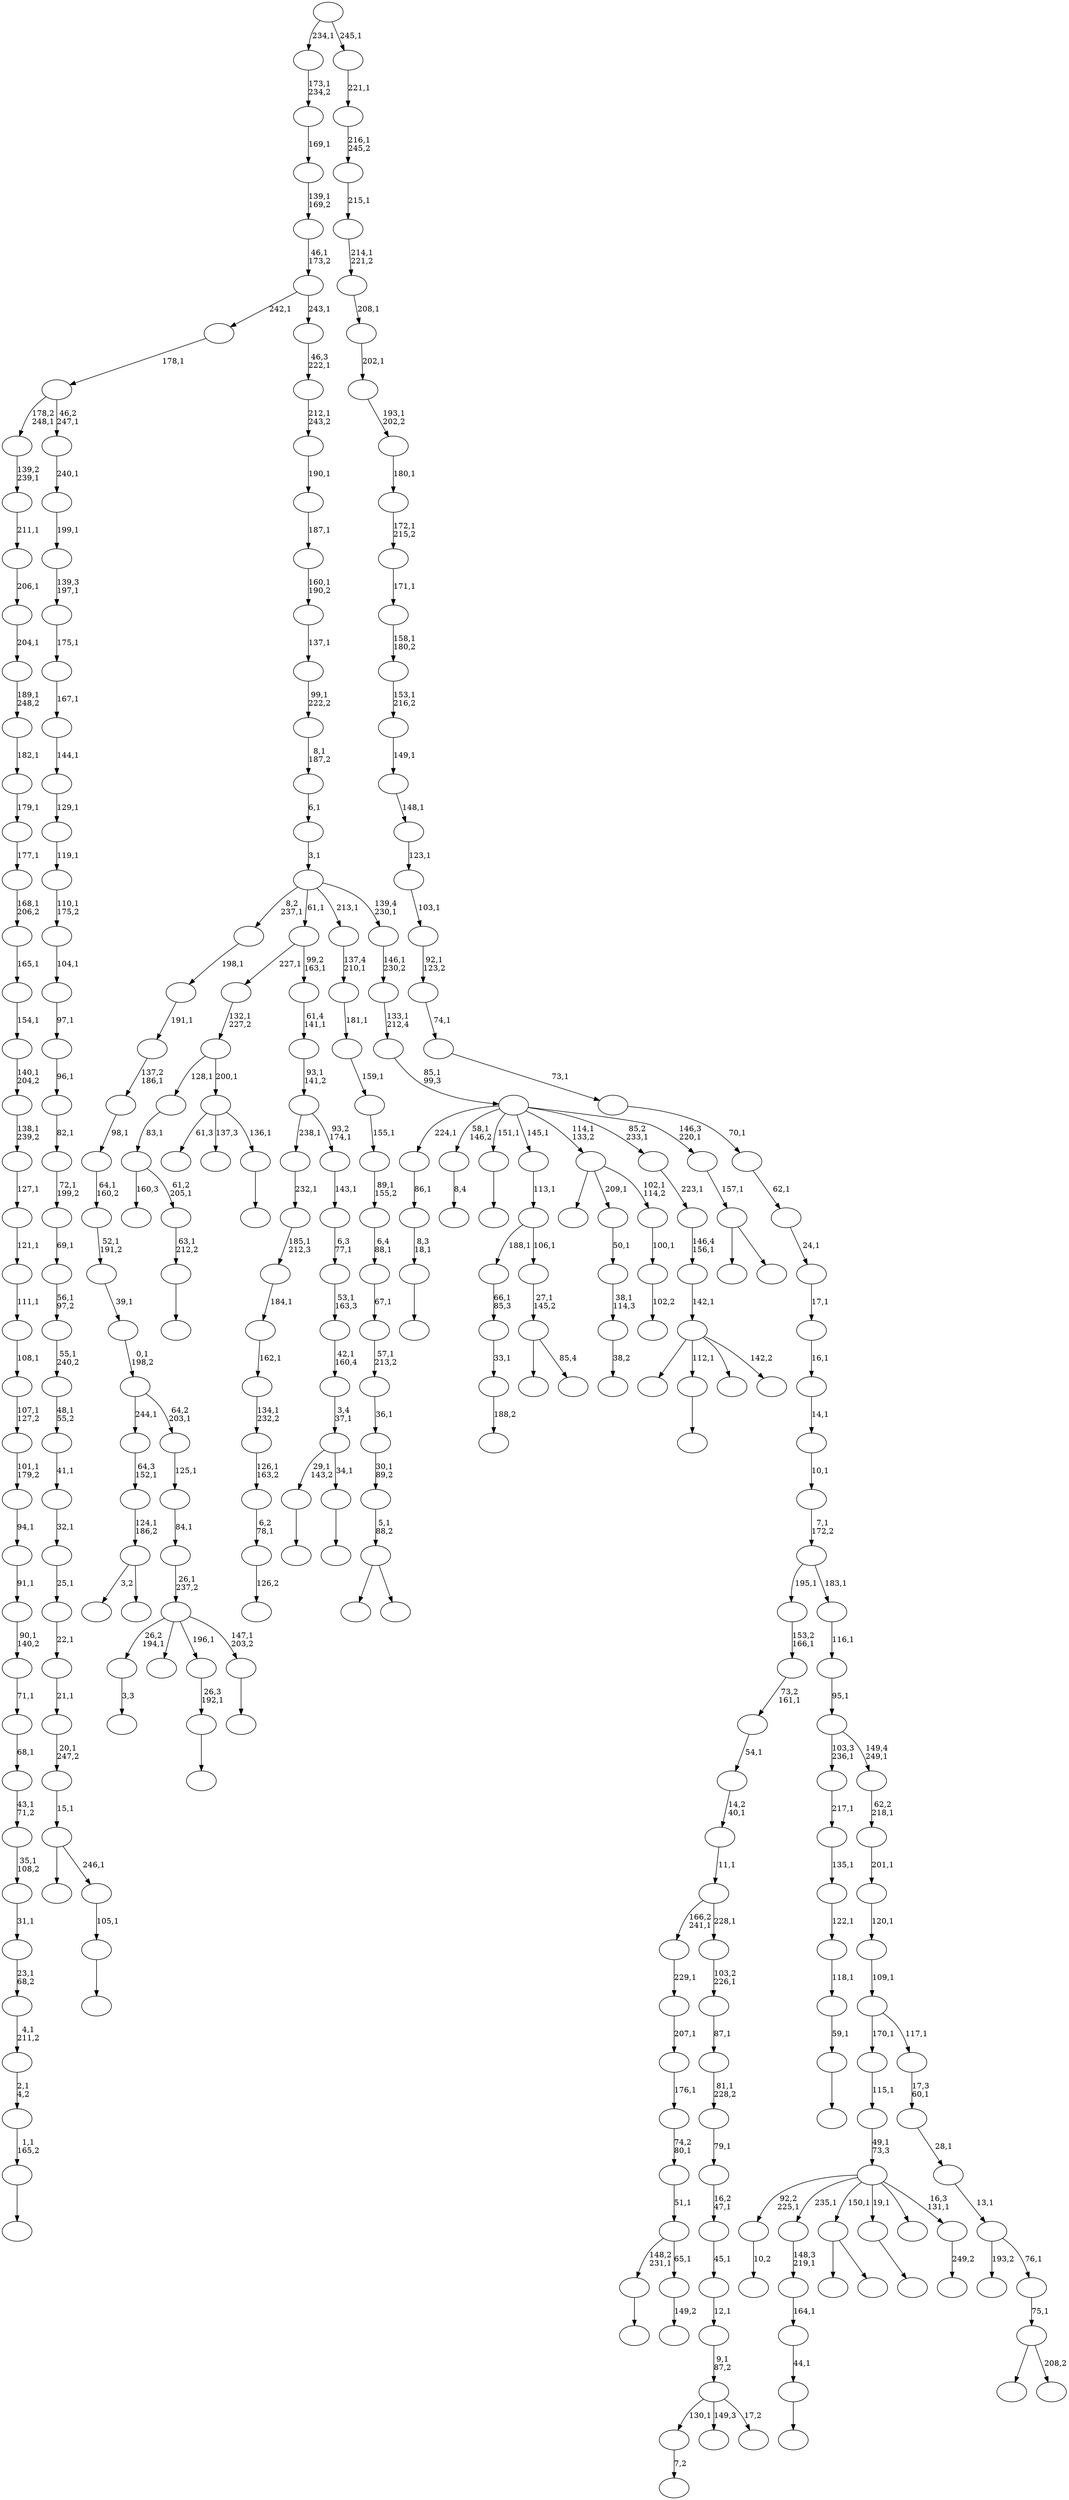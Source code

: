 digraph T {
	300 [label=""]
	299 [label=""]
	298 [label=""]
	297 [label=""]
	296 [label=""]
	295 [label=""]
	294 [label=""]
	293 [label=""]
	292 [label=""]
	291 [label=""]
	290 [label=""]
	289 [label=""]
	288 [label=""]
	287 [label=""]
	286 [label=""]
	285 [label=""]
	284 [label=""]
	283 [label=""]
	282 [label=""]
	281 [label=""]
	280 [label=""]
	279 [label=""]
	278 [label=""]
	277 [label=""]
	276 [label=""]
	275 [label=""]
	274 [label=""]
	273 [label=""]
	272 [label=""]
	271 [label=""]
	270 [label=""]
	269 [label=""]
	268 [label=""]
	267 [label=""]
	266 [label=""]
	265 [label=""]
	264 [label=""]
	263 [label=""]
	262 [label=""]
	261 [label=""]
	260 [label=""]
	259 [label=""]
	258 [label=""]
	257 [label=""]
	256 [label=""]
	255 [label=""]
	254 [label=""]
	253 [label=""]
	252 [label=""]
	251 [label=""]
	250 [label=""]
	249 [label=""]
	248 [label=""]
	247 [label=""]
	246 [label=""]
	245 [label=""]
	244 [label=""]
	243 [label=""]
	242 [label=""]
	241 [label=""]
	240 [label=""]
	239 [label=""]
	238 [label=""]
	237 [label=""]
	236 [label=""]
	235 [label=""]
	234 [label=""]
	233 [label=""]
	232 [label=""]
	231 [label=""]
	230 [label=""]
	229 [label=""]
	228 [label=""]
	227 [label=""]
	226 [label=""]
	225 [label=""]
	224 [label=""]
	223 [label=""]
	222 [label=""]
	221 [label=""]
	220 [label=""]
	219 [label=""]
	218 [label=""]
	217 [label=""]
	216 [label=""]
	215 [label=""]
	214 [label=""]
	213 [label=""]
	212 [label=""]
	211 [label=""]
	210 [label=""]
	209 [label=""]
	208 [label=""]
	207 [label=""]
	206 [label=""]
	205 [label=""]
	204 [label=""]
	203 [label=""]
	202 [label=""]
	201 [label=""]
	200 [label=""]
	199 [label=""]
	198 [label=""]
	197 [label=""]
	196 [label=""]
	195 [label=""]
	194 [label=""]
	193 [label=""]
	192 [label=""]
	191 [label=""]
	190 [label=""]
	189 [label=""]
	188 [label=""]
	187 [label=""]
	186 [label=""]
	185 [label=""]
	184 [label=""]
	183 [label=""]
	182 [label=""]
	181 [label=""]
	180 [label=""]
	179 [label=""]
	178 [label=""]
	177 [label=""]
	176 [label=""]
	175 [label=""]
	174 [label=""]
	173 [label=""]
	172 [label=""]
	171 [label=""]
	170 [label=""]
	169 [label=""]
	168 [label=""]
	167 [label=""]
	166 [label=""]
	165 [label=""]
	164 [label=""]
	163 [label=""]
	162 [label=""]
	161 [label=""]
	160 [label=""]
	159 [label=""]
	158 [label=""]
	157 [label=""]
	156 [label=""]
	155 [label=""]
	154 [label=""]
	153 [label=""]
	152 [label=""]
	151 [label=""]
	150 [label=""]
	149 [label=""]
	148 [label=""]
	147 [label=""]
	146 [label=""]
	145 [label=""]
	144 [label=""]
	143 [label=""]
	142 [label=""]
	141 [label=""]
	140 [label=""]
	139 [label=""]
	138 [label=""]
	137 [label=""]
	136 [label=""]
	135 [label=""]
	134 [label=""]
	133 [label=""]
	132 [label=""]
	131 [label=""]
	130 [label=""]
	129 [label=""]
	128 [label=""]
	127 [label=""]
	126 [label=""]
	125 [label=""]
	124 [label=""]
	123 [label=""]
	122 [label=""]
	121 [label=""]
	120 [label=""]
	119 [label=""]
	118 [label=""]
	117 [label=""]
	116 [label=""]
	115 [label=""]
	114 [label=""]
	113 [label=""]
	112 [label=""]
	111 [label=""]
	110 [label=""]
	109 [label=""]
	108 [label=""]
	107 [label=""]
	106 [label=""]
	105 [label=""]
	104 [label=""]
	103 [label=""]
	102 [label=""]
	101 [label=""]
	100 [label=""]
	99 [label=""]
	98 [label=""]
	97 [label=""]
	96 [label=""]
	95 [label=""]
	94 [label=""]
	93 [label=""]
	92 [label=""]
	91 [label=""]
	90 [label=""]
	89 [label=""]
	88 [label=""]
	87 [label=""]
	86 [label=""]
	85 [label=""]
	84 [label=""]
	83 [label=""]
	82 [label=""]
	81 [label=""]
	80 [label=""]
	79 [label=""]
	78 [label=""]
	77 [label=""]
	76 [label=""]
	75 [label=""]
	74 [label=""]
	73 [label=""]
	72 [label=""]
	71 [label=""]
	70 [label=""]
	69 [label=""]
	68 [label=""]
	67 [label=""]
	66 [label=""]
	65 [label=""]
	64 [label=""]
	63 [label=""]
	62 [label=""]
	61 [label=""]
	60 [label=""]
	59 [label=""]
	58 [label=""]
	57 [label=""]
	56 [label=""]
	55 [label=""]
	54 [label=""]
	53 [label=""]
	52 [label=""]
	51 [label=""]
	50 [label=""]
	49 [label=""]
	48 [label=""]
	47 [label=""]
	46 [label=""]
	45 [label=""]
	44 [label=""]
	43 [label=""]
	42 [label=""]
	41 [label=""]
	40 [label=""]
	39 [label=""]
	38 [label=""]
	37 [label=""]
	36 [label=""]
	35 [label=""]
	34 [label=""]
	33 [label=""]
	32 [label=""]
	31 [label=""]
	30 [label=""]
	29 [label=""]
	28 [label=""]
	27 [label=""]
	26 [label=""]
	25 [label=""]
	24 [label=""]
	23 [label=""]
	22 [label=""]
	21 [label=""]
	20 [label=""]
	19 [label=""]
	18 [label=""]
	17 [label=""]
	16 [label=""]
	15 [label=""]
	14 [label=""]
	13 [label=""]
	12 [label=""]
	11 [label=""]
	10 [label=""]
	9 [label=""]
	8 [label=""]
	7 [label=""]
	6 [label=""]
	5 [label=""]
	4 [label=""]
	3 [label=""]
	2 [label=""]
	1 [label=""]
	0 [label=""]
	296 -> 297 [label="7,2"]
	294 -> 295 [label="10,2"]
	292 -> 293 [label=""]
	291 -> 292 [label="1,1\n165,2"]
	290 -> 291 [label="2,1\n4,2"]
	289 -> 290 [label="4,1\n211,2"]
	288 -> 289 [label="23,1\n68,2"]
	287 -> 288 [label="31,1"]
	286 -> 287 [label="35,1\n108,2"]
	285 -> 286 [label="43,1\n71,2"]
	284 -> 285 [label="68,1"]
	283 -> 284 [label="71,1"]
	282 -> 283 [label="90,1\n140,2"]
	281 -> 282 [label="91,1"]
	280 -> 281 [label="94,1"]
	279 -> 280 [label="101,1\n179,2"]
	278 -> 279 [label="107,1\n127,2"]
	277 -> 278 [label="108,1"]
	276 -> 277 [label="111,1"]
	275 -> 276 [label="121,1"]
	274 -> 275 [label="127,1"]
	273 -> 274 [label="138,1\n239,2"]
	272 -> 273 [label="140,1\n204,2"]
	271 -> 272 [label="154,1"]
	270 -> 271 [label="165,1"]
	269 -> 270 [label="168,1\n206,2"]
	268 -> 269 [label="177,1"]
	267 -> 268 [label="179,1"]
	266 -> 267 [label="182,1"]
	265 -> 266 [label="189,1\n248,2"]
	264 -> 265 [label="204,1"]
	263 -> 264 [label="206,1"]
	262 -> 263 [label="211,1"]
	261 -> 262 [label="139,2\n239,1"]
	257 -> 258 [label=""]
	255 -> 256 [label="126,2"]
	254 -> 255 [label="6,2\n78,1"]
	253 -> 254 [label="126,1\n163,2"]
	252 -> 253 [label="134,1\n232,2"]
	251 -> 252 [label="162,1"]
	250 -> 251 [label="184,1"]
	249 -> 250 [label="185,1\n212,3"]
	248 -> 249 [label="232,1"]
	245 -> 246 [label=""]
	244 -> 245 [label="8,3\n18,1"]
	243 -> 244 [label="86,1"]
	240 -> 241 [label="8,4"]
	237 -> 238 [label="188,2"]
	236 -> 237 [label="33,1"]
	235 -> 236 [label="66,1\n85,3"]
	233 -> 234 [label="3,3"]
	230 -> 231 [label=""]
	229 -> 230 [label="63,1\n212,2"]
	228 -> 299 [label="160,3"]
	228 -> 229 [label="61,2\n205,1"]
	227 -> 228 [label="83,1"]
	223 -> 224 [label=""]
	222 -> 300 [label="61,3"]
	222 -> 239 [label="137,3"]
	222 -> 223 [label="136,1"]
	221 -> 227 [label="128,1"]
	221 -> 222 [label="200,1"]
	220 -> 221 [label="132,1\n227,2"]
	218 -> 219 [label="149,2"]
	217 -> 257 [label="148,2\n231,1"]
	217 -> 218 [label="65,1"]
	216 -> 217 [label="51,1"]
	215 -> 216 [label="74,2\n80,1"]
	214 -> 215 [label="176,1"]
	213 -> 214 [label="207,1"]
	212 -> 213 [label="229,1"]
	210 -> 211 [label=""]
	208 -> 209 [label=""]
	206 -> 207 [label=""]
	205 -> 206 [label="44,1"]
	204 -> 205 [label="164,1"]
	203 -> 204 [label="148,3\n219,1"]
	200 -> 201 [label=""]
	199 -> 200 [label="26,3\n192,1"]
	197 -> 198 [label=""]
	196 -> 197 [label="59,1"]
	195 -> 196 [label="118,1"]
	194 -> 195 [label="122,1"]
	193 -> 194 [label="135,1"]
	192 -> 193 [label="217,1"]
	188 -> 189 [label=""]
	186 -> 225 [label="3,2"]
	186 -> 187 [label=""]
	185 -> 186 [label="124,1\n186,2"]
	184 -> 185 [label="64,3\n152,1"]
	182 -> 183 [label="38,2"]
	181 -> 182 [label="38,1\n114,3"]
	180 -> 181 [label="50,1"]
	178 -> 179 [label=""]
	177 -> 233 [label="26,2\n194,1"]
	177 -> 232 [label=""]
	177 -> 199 [label="196,1"]
	177 -> 178 [label="147,1\n203,2"]
	176 -> 177 [label="26,1\n237,2"]
	175 -> 176 [label="84,1"]
	174 -> 175 [label="125,1"]
	173 -> 184 [label="244,1"]
	173 -> 174 [label="64,2\n203,1"]
	172 -> 173 [label="0,1\n198,2"]
	171 -> 172 [label="39,1"]
	170 -> 171 [label="52,1\n191,2"]
	169 -> 170 [label="64,1\n160,2"]
	168 -> 169 [label="98,1"]
	167 -> 168 [label="137,2\n186,1"]
	166 -> 167 [label="191,1"]
	165 -> 166 [label="198,1"]
	163 -> 226 [label=""]
	163 -> 164 [label="85,4"]
	162 -> 163 [label="27,1\n145,2"]
	161 -> 235 [label="188,1"]
	161 -> 162 [label="106,1"]
	160 -> 161 [label="113,1"]
	158 -> 296 [label="130,1"]
	158 -> 260 [label="149,3"]
	158 -> 159 [label="17,2"]
	157 -> 158 [label="9,1\n87,2"]
	156 -> 157 [label="12,1"]
	155 -> 156 [label="45,1"]
	154 -> 155 [label="16,2\n47,1"]
	153 -> 154 [label="79,1"]
	152 -> 153 [label="81,1\n228,2"]
	151 -> 152 [label="87,1"]
	150 -> 151 [label="103,2\n226,1"]
	149 -> 212 [label="166,2\n241,1"]
	149 -> 150 [label="228,1"]
	148 -> 149 [label="11,1"]
	147 -> 148 [label="14,2\n40,1"]
	146 -> 147 [label="54,1"]
	145 -> 146 [label="73,2\n161,1"]
	144 -> 145 [label="153,2\n166,1"]
	142 -> 143 [label=""]
	141 -> 142 [label="105,1"]
	140 -> 191 [label=""]
	140 -> 141 [label="246,1"]
	139 -> 140 [label="15,1"]
	138 -> 139 [label="20,1\n247,2"]
	137 -> 138 [label="21,1"]
	136 -> 137 [label="22,1"]
	135 -> 136 [label="25,1"]
	134 -> 135 [label="32,1"]
	133 -> 134 [label="41,1"]
	132 -> 133 [label="48,1\n55,2"]
	131 -> 132 [label="55,1\n240,2"]
	130 -> 131 [label="56,1\n97,2"]
	129 -> 130 [label="69,1"]
	128 -> 129 [label="72,1\n199,2"]
	127 -> 128 [label="82,1"]
	126 -> 127 [label="96,1"]
	125 -> 126 [label="97,1"]
	124 -> 125 [label="104,1"]
	123 -> 124 [label="110,1\n175,2"]
	122 -> 123 [label="119,1"]
	121 -> 122 [label="129,1"]
	120 -> 121 [label="144,1"]
	119 -> 120 [label="167,1"]
	118 -> 119 [label="175,1"]
	117 -> 118 [label="139,3\n197,1"]
	116 -> 117 [label="199,1"]
	115 -> 116 [label="240,1"]
	114 -> 261 [label="178,2\n248,1"]
	114 -> 115 [label="46,2\n247,1"]
	113 -> 114 [label="178,1"]
	111 -> 112 [label=""]
	110 -> 188 [label="29,1\n143,2"]
	110 -> 111 [label="34,1"]
	109 -> 110 [label="3,4\n37,1"]
	108 -> 109 [label="42,1\n160,4"]
	107 -> 108 [label="53,1\n163,3"]
	106 -> 107 [label="6,3\n77,1"]
	105 -> 106 [label="143,1"]
	104 -> 248 [label="238,1"]
	104 -> 105 [label="93,2\n174,1"]
	103 -> 104 [label="93,1\n141,2"]
	102 -> 103 [label="61,4\n141,1"]
	101 -> 220 [label="227,1"]
	101 -> 102 [label="99,2\n163,1"]
	99 -> 202 [label=""]
	99 -> 100 [label=""]
	97 -> 98 [label=""]
	95 -> 96 [label="102,2"]
	94 -> 95 [label="100,1"]
	93 -> 247 [label=""]
	93 -> 180 [label="209,1"]
	93 -> 94 [label="102,1\n114,2"]
	89 -> 190 [label=""]
	89 -> 90 [label=""]
	88 -> 89 [label="5,1\n88,2"]
	87 -> 88 [label="30,1\n89,2"]
	86 -> 87 [label="36,1"]
	85 -> 86 [label="57,1\n213,2"]
	84 -> 85 [label="67,1"]
	83 -> 84 [label="6,4\n88,1"]
	82 -> 83 [label="89,1\n155,2"]
	81 -> 82 [label="155,1"]
	80 -> 81 [label="159,1"]
	79 -> 80 [label="181,1"]
	78 -> 79 [label="137,4\n210,1"]
	75 -> 298 [label=""]
	75 -> 208 [label="112,1"]
	75 -> 92 [label=""]
	75 -> 76 [label="142,2"]
	74 -> 75 [label="142,1"]
	73 -> 74 [label="146,4\n156,1"]
	72 -> 73 [label="223,1"]
	70 -> 71 [label="249,2"]
	69 -> 294 [label="92,2\n225,1"]
	69 -> 203 [label="235,1"]
	69 -> 99 [label="150,1"]
	69 -> 97 [label="19,1"]
	69 -> 77 [label=""]
	69 -> 70 [label="16,3\n131,1"]
	68 -> 69 [label="49,1\n73,3"]
	67 -> 68 [label="115,1"]
	65 -> 242 [label=""]
	65 -> 66 [label=""]
	64 -> 65 [label="157,1"]
	63 -> 243 [label="224,1"]
	63 -> 240 [label="58,1\n146,2"]
	63 -> 210 [label="151,1"]
	63 -> 160 [label="145,1"]
	63 -> 93 [label="114,1\n133,2"]
	63 -> 72 [label="85,2\n233,1"]
	63 -> 64 [label="146,3\n220,1"]
	62 -> 63 [label="85,1\n99,3"]
	61 -> 62 [label="133,1\n212,4"]
	60 -> 61 [label="146,1\n230,2"]
	59 -> 165 [label="8,2\n237,1"]
	59 -> 101 [label="61,1"]
	59 -> 78 [label="213,1"]
	59 -> 60 [label="139,4\n230,1"]
	58 -> 59 [label="3,1"]
	57 -> 58 [label="6,1"]
	56 -> 57 [label="8,1\n187,2"]
	55 -> 56 [label="99,1\n222,2"]
	54 -> 55 [label="137,1"]
	53 -> 54 [label="160,1\n190,2"]
	52 -> 53 [label="187,1"]
	51 -> 52 [label="190,1"]
	50 -> 51 [label="212,1\n243,2"]
	49 -> 50 [label="46,3\n222,1"]
	48 -> 113 [label="242,1"]
	48 -> 49 [label="243,1"]
	47 -> 48 [label="46,1\n173,2"]
	46 -> 47 [label="139,1\n169,2"]
	45 -> 46 [label="169,1"]
	44 -> 45 [label="173,1\n234,2"]
	42 -> 259 [label=""]
	42 -> 43 [label="208,2"]
	41 -> 42 [label="75,1"]
	40 -> 91 [label="193,2"]
	40 -> 41 [label="76,1"]
	39 -> 40 [label="13,1"]
	38 -> 39 [label="28,1"]
	37 -> 38 [label="17,3\n60,1"]
	36 -> 67 [label="170,1"]
	36 -> 37 [label="117,1"]
	35 -> 36 [label="109,1"]
	34 -> 35 [label="120,1"]
	33 -> 34 [label="201,1"]
	32 -> 33 [label="62,2\n218,1"]
	31 -> 192 [label="103,3\n236,1"]
	31 -> 32 [label="149,4\n249,1"]
	30 -> 31 [label="95,1"]
	29 -> 30 [label="116,1"]
	28 -> 144 [label="195,1"]
	28 -> 29 [label="183,1"]
	27 -> 28 [label="7,1\n172,2"]
	26 -> 27 [label="10,1"]
	25 -> 26 [label="14,1"]
	24 -> 25 [label="16,1"]
	23 -> 24 [label="17,1"]
	22 -> 23 [label="24,1"]
	21 -> 22 [label="62,1"]
	20 -> 21 [label="70,1"]
	19 -> 20 [label="73,1"]
	18 -> 19 [label="74,1"]
	17 -> 18 [label="92,1\n123,2"]
	16 -> 17 [label="103,1"]
	15 -> 16 [label="123,1"]
	14 -> 15 [label="148,1"]
	13 -> 14 [label="149,1"]
	12 -> 13 [label="153,1\n216,2"]
	11 -> 12 [label="158,1\n180,2"]
	10 -> 11 [label="171,1"]
	9 -> 10 [label="172,1\n215,2"]
	8 -> 9 [label="180,1"]
	7 -> 8 [label="193,1\n202,2"]
	6 -> 7 [label="202,1"]
	5 -> 6 [label="208,1"]
	4 -> 5 [label="214,1\n221,2"]
	3 -> 4 [label="215,1"]
	2 -> 3 [label="216,1\n245,2"]
	1 -> 2 [label="221,1"]
	0 -> 44 [label="234,1"]
	0 -> 1 [label="245,1"]
}
